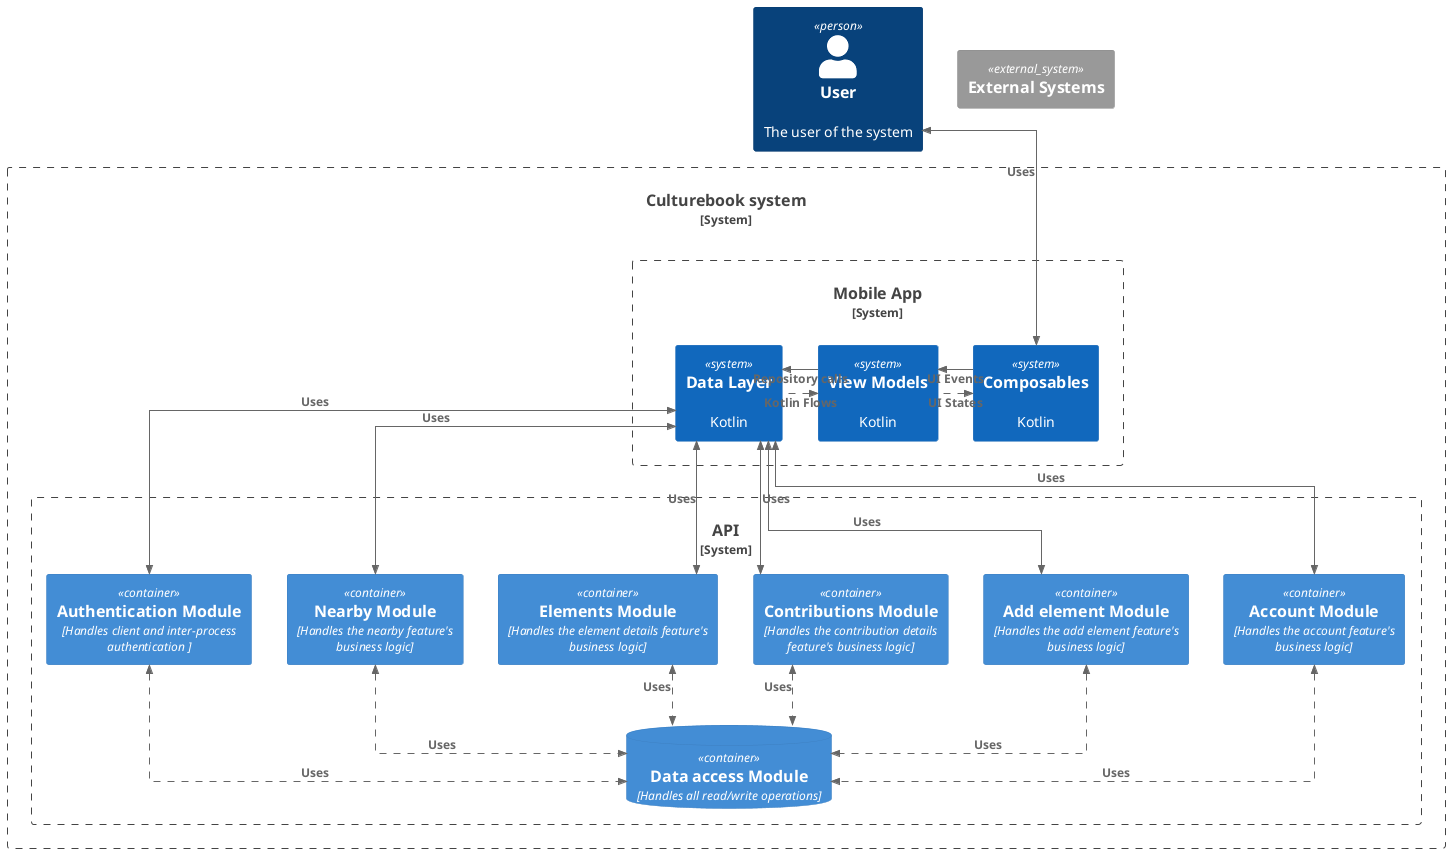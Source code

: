 @startuml
!include <C4/C4_Container>
skinparam linetype ortho

' Style
AddRelTag("response_tag", $lineStyle = DashedLine())

Person(user, "User", "The user of the system")

System_Boundary(local, "Culturebook system") {
    ' Client

    System_Boundary(client_bound, "Mobile App") {
        System(view_layer, "Composables", "Kotlin")
        System(view_models, "View Models", "Kotlin")
        System(data_layer, "Data Layer", "Kotlin")

        ' Layout
        Lay_L(view_layer, view_models)
        Lay_L(view_models, data_layer)


        ' Relations
        Rel_R(view_layer, view_models, "UI Events")
        Rel_R(view_models, data_layer, "Repository calls")

        Rel_L(view_models, view_layer, "UI States", $tags="response_tag")
        Rel_L(data_layer, view_models, "Kotlin Flows", $tags="response_tag")
    }

    ' Backend
    System_Boundary(api_bound, "API") {
        Container(auth, "Authentication Module", "Handles client and inter-process authentication ")
        Container(nearby, "Nearby Module", "Handles the nearby feature's business logic")
        Container(element, "Elements Module", "Handles the element details feature's business logic")
        Container(contribution, "Contributions Module", "Handles the contribution details feature's business logic")
        Container(add_element, "Add element Module", "Handles the add element feature's business logic")
        Container(account, "Account Module", "Handles the account feature's business logic")
        ContainerDb(db, "Data access Module", "Handles all read/write operations")
        
        ' Relations

        BiRel_D(data_layer, auth, "Uses")
        BiRel_D(data_layer, nearby, "Uses")
        BiRel_D(data_layer, element, "Uses")
        BiRel_D(data_layer, contribution, "Uses")
        BiRel_D(data_layer, add_element, "Uses")
        BiRel_D(data_layer, account, "Uses")

        BiRel_U(db, auth, "Uses", $tags="response_tag")
        BiRel_U(db, nearby, "Uses", $tags="response_tag")
        BiRel_U(db, element, "Uses", $tags="response_tag")
        BiRel_U(db, contribution, "Uses", $tags="response_tag")
        BiRel_U(db, add_element, "Uses", $tags="response_tag")
        BiRel_U(db, account, "Uses", $tags="response_tag")
    }
}

' External systems
System_Ext(external, "External Systems")

' Layout & Styles
Lay_U(client_bound, user)

' User relations
BiRel(user, view_layer, "Uses")
@enduml
